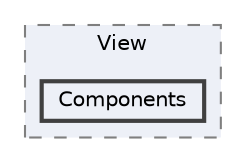 digraph "app/View/Components"
{
 // LATEX_PDF_SIZE
  bgcolor="transparent";
  edge [fontname=Helvetica,fontsize=10,labelfontname=Helvetica,labelfontsize=10];
  node [fontname=Helvetica,fontsize=10,shape=box,height=0.2,width=0.4];
  compound=true
  subgraph clusterdir_3b15504977911aaf2c860a2e7853ee91 {
    graph [ bgcolor="#edf0f7", pencolor="grey50", label="View", fontname=Helvetica,fontsize=10 style="filled,dashed", URL="dir_3b15504977911aaf2c860a2e7853ee91.html",tooltip=""]
  dir_7d7e7cafb91eb2b9786e9fce567dcf36 [label="Components", fillcolor="#edf0f7", color="grey25", style="filled,bold", URL="dir_7d7e7cafb91eb2b9786e9fce567dcf36.html",tooltip=""];
  }
}
